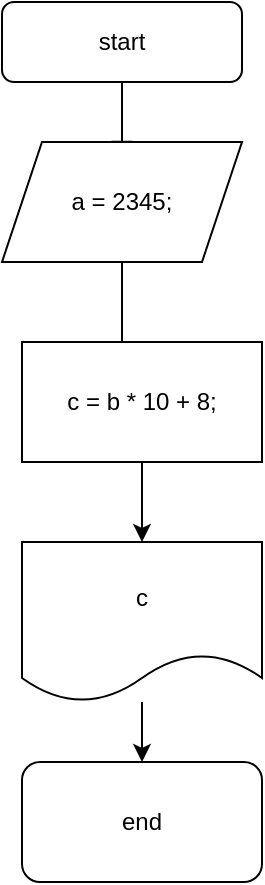 <mxfile version="16.6.4" type="device"><diagram id="C5RBs43oDa-KdzZeNtuy" name="Page-1"><mxGraphModel dx="1038" dy="539" grid="1" gridSize="10" guides="1" tooltips="1" connect="1" arrows="1" fold="1" page="1" pageScale="1" pageWidth="827" pageHeight="1169" math="0" shadow="0"><root><mxCell id="WIyWlLk6GJQsqaUBKTNV-0"/><mxCell id="WIyWlLk6GJQsqaUBKTNV-1" parent="WIyWlLk6GJQsqaUBKTNV-0"/><mxCell id="WIyWlLk6GJQsqaUBKTNV-2" value="" style="rounded=0;html=1;jettySize=auto;orthogonalLoop=1;fontSize=11;endArrow=block;endFill=0;endSize=8;strokeWidth=1;shadow=0;labelBackgroundColor=none;edgeStyle=orthogonalEdgeStyle;" parent="WIyWlLk6GJQsqaUBKTNV-1" source="WIyWlLk6GJQsqaUBKTNV-3" edge="1"><mxGeometry relative="1" as="geometry"><mxPoint x="90" y="80" as="targetPoint"/></mxGeometry></mxCell><mxCell id="WIyWlLk6GJQsqaUBKTNV-3" value="start" style="rounded=1;whiteSpace=wrap;html=1;fontSize=12;glass=0;strokeWidth=1;shadow=0;" parent="WIyWlLk6GJQsqaUBKTNV-1" vertex="1"><mxGeometry x="30" width="120" height="40" as="geometry"/></mxCell><mxCell id="ueMwrG5LavYALH7mpi4_-2" style="edgeStyle=orthogonalEdgeStyle;rounded=0;orthogonalLoop=1;jettySize=auto;html=1;exitX=0.5;exitY=1;exitDx=0;exitDy=0;" edge="1" parent="WIyWlLk6GJQsqaUBKTNV-1" source="ueMwrG5LavYALH7mpi4_-0"><mxGeometry relative="1" as="geometry"><mxPoint x="70" y="210" as="targetPoint"/></mxGeometry></mxCell><mxCell id="ueMwrG5LavYALH7mpi4_-0" value="a = 2345;" style="shape=parallelogram;perimeter=parallelogramPerimeter;whiteSpace=wrap;html=1;fixedSize=1;" vertex="1" parent="WIyWlLk6GJQsqaUBKTNV-1"><mxGeometry x="30" y="70" width="120" height="60" as="geometry"/></mxCell><mxCell id="ueMwrG5LavYALH7mpi4_-8" style="edgeStyle=orthogonalEdgeStyle;rounded=0;orthogonalLoop=1;jettySize=auto;html=1;exitX=0.5;exitY=1;exitDx=0;exitDy=0;" edge="1" parent="WIyWlLk6GJQsqaUBKTNV-1" source="ueMwrG5LavYALH7mpi4_-7"><mxGeometry relative="1" as="geometry"><mxPoint x="100" y="270" as="targetPoint"/></mxGeometry></mxCell><mxCell id="ueMwrG5LavYALH7mpi4_-7" value="c = b * 10 + 8;" style="rounded=0;whiteSpace=wrap;html=1;" vertex="1" parent="WIyWlLk6GJQsqaUBKTNV-1"><mxGeometry x="40" y="170" width="120" height="60" as="geometry"/></mxCell><mxCell id="ueMwrG5LavYALH7mpi4_-15" value="" style="edgeStyle=orthogonalEdgeStyle;rounded=0;orthogonalLoop=1;jettySize=auto;html=1;" edge="1" parent="WIyWlLk6GJQsqaUBKTNV-1" source="ueMwrG5LavYALH7mpi4_-9"><mxGeometry relative="1" as="geometry"><mxPoint x="100" y="380" as="targetPoint"/></mxGeometry></mxCell><mxCell id="ueMwrG5LavYALH7mpi4_-9" value="c" style="shape=document;whiteSpace=wrap;html=1;boundedLbl=1;" vertex="1" parent="WIyWlLk6GJQsqaUBKTNV-1"><mxGeometry x="40" y="270" width="120" height="80" as="geometry"/></mxCell><mxCell id="ueMwrG5LavYALH7mpi4_-16" value="end&lt;br&gt;" style="rounded=1;whiteSpace=wrap;html=1;" vertex="1" parent="WIyWlLk6GJQsqaUBKTNV-1"><mxGeometry x="40" y="380" width="120" height="60" as="geometry"/></mxCell></root></mxGraphModel></diagram></mxfile>